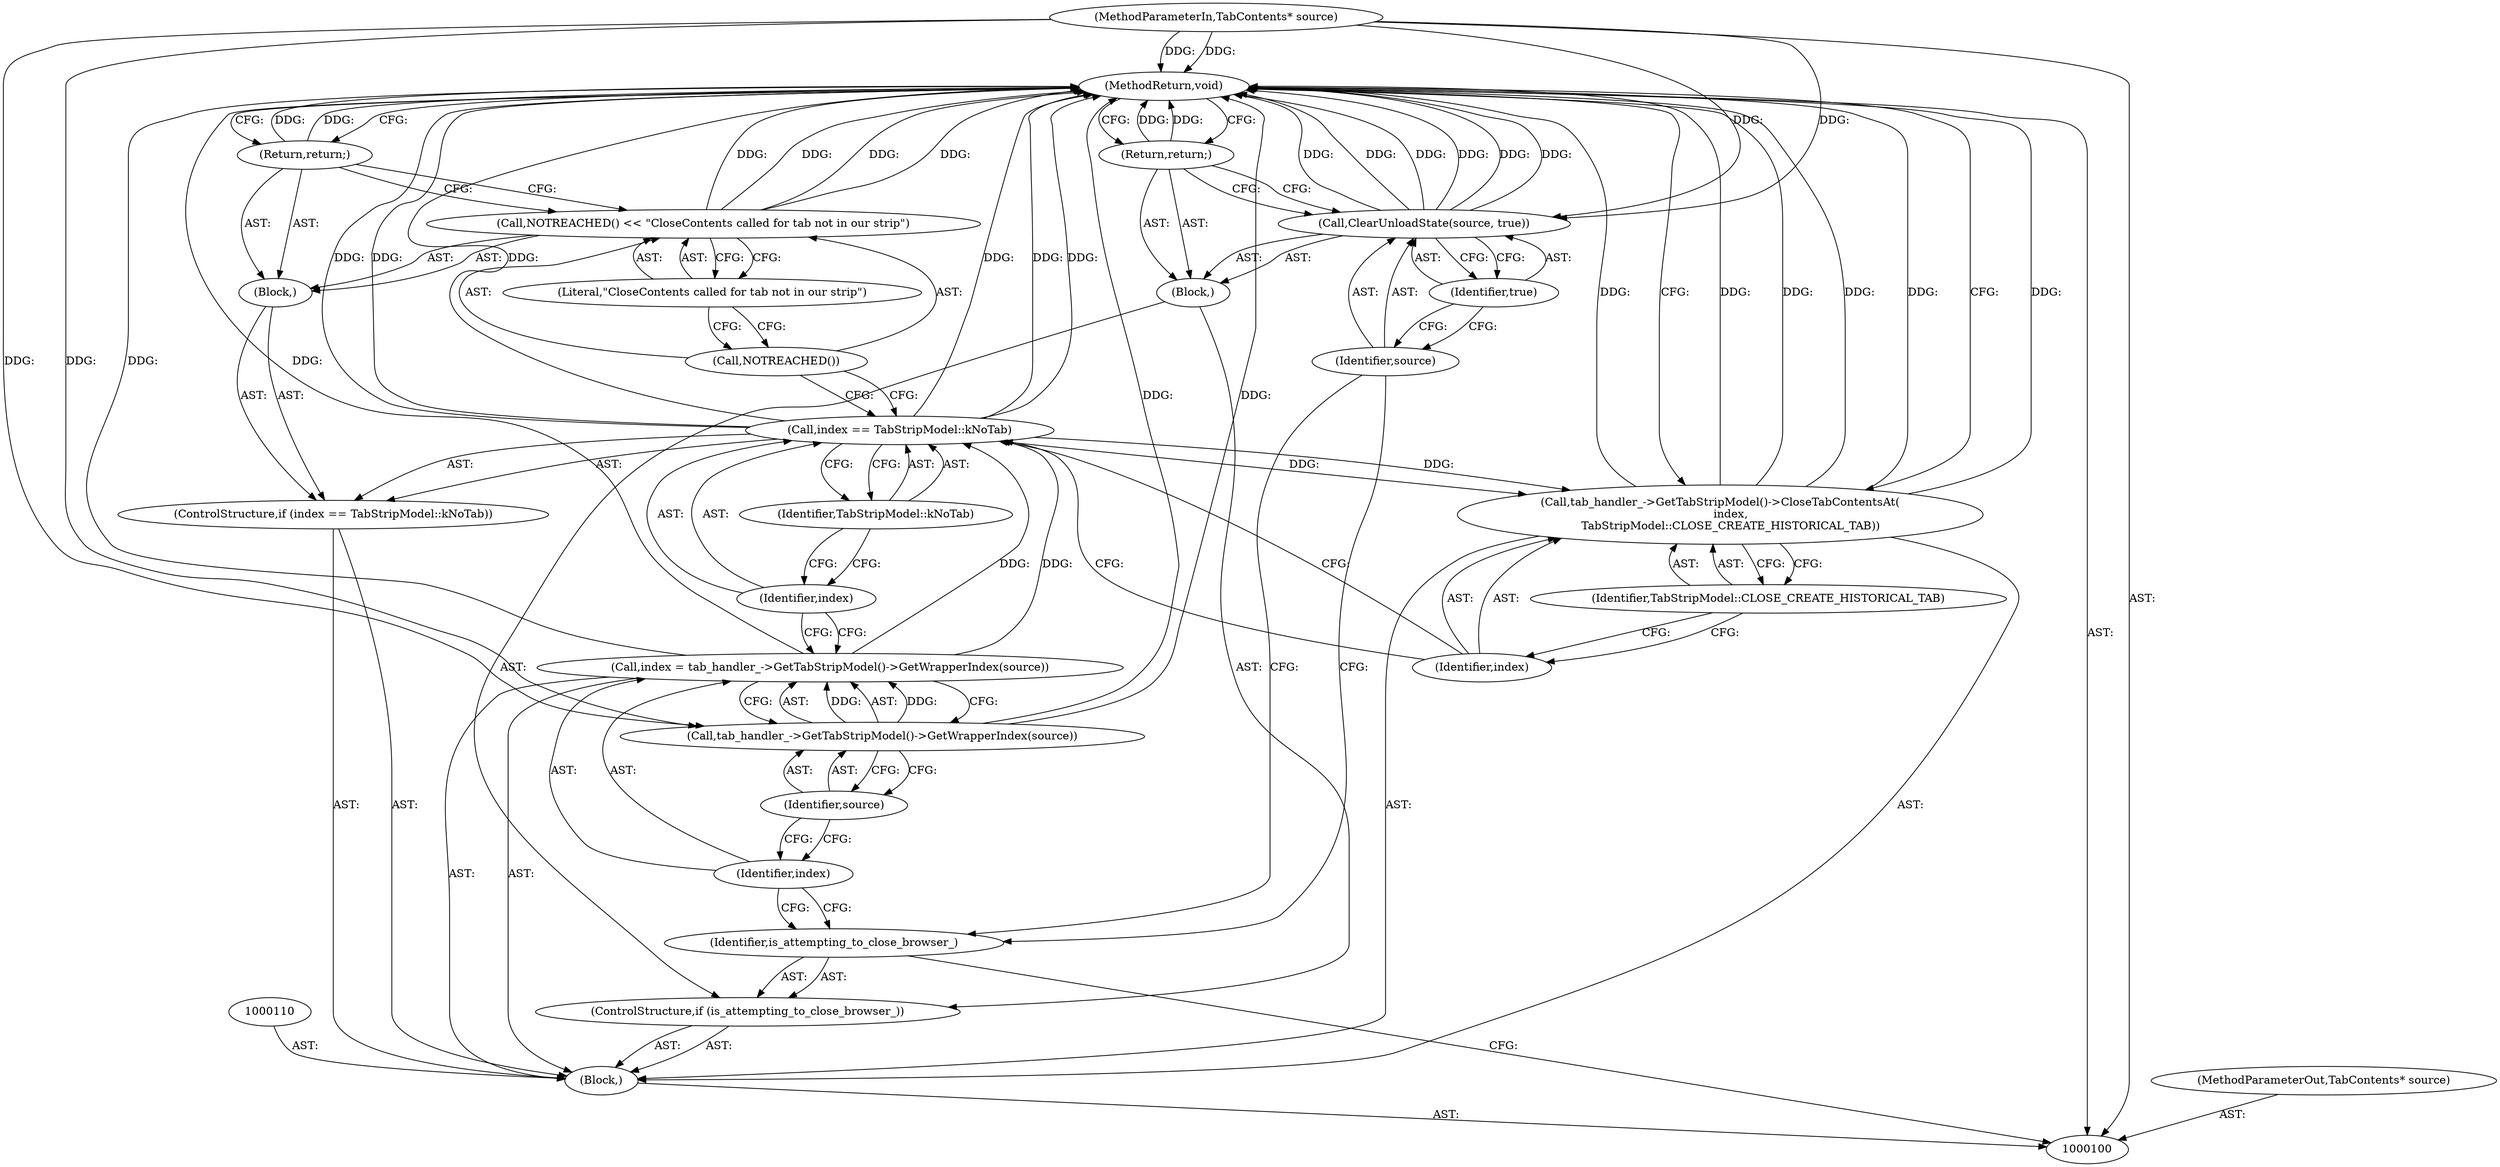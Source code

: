 digraph "0_Chrome_08f0d612f2a4039aaf6733d4e8d0a67614941378_0" {
"1000127" [label="(MethodReturn,void)"];
"1000101" [label="(MethodParameterIn,TabContents* source)"];
"1000166" [label="(MethodParameterOut,TabContents* source)"];
"1000102" [label="(Block,)"];
"1000123" [label="(Return,return;)"];
"1000124" [label="(Call,tab_handler_->GetTabStripModel()->CloseTabContentsAt(\n      index,\n      TabStripModel::CLOSE_CREATE_HISTORICAL_TAB))"];
"1000125" [label="(Identifier,index)"];
"1000126" [label="(Identifier,TabStripModel::CLOSE_CREATE_HISTORICAL_TAB)"];
"1000103" [label="(ControlStructure,if (is_attempting_to_close_browser_))"];
"1000105" [label="(Block,)"];
"1000104" [label="(Identifier,is_attempting_to_close_browser_)"];
"1000107" [label="(Identifier,source)"];
"1000108" [label="(Identifier,true)"];
"1000106" [label="(Call,ClearUnloadState(source, true))"];
"1000109" [label="(Return,return;)"];
"1000113" [label="(Call,tab_handler_->GetTabStripModel()->GetWrapperIndex(source))"];
"1000111" [label="(Call,index = tab_handler_->GetTabStripModel()->GetWrapperIndex(source))"];
"1000112" [label="(Identifier,index)"];
"1000114" [label="(Identifier,source)"];
"1000118" [label="(Identifier,TabStripModel::kNoTab)"];
"1000115" [label="(ControlStructure,if (index == TabStripModel::kNoTab))"];
"1000119" [label="(Block,)"];
"1000116" [label="(Call,index == TabStripModel::kNoTab)"];
"1000117" [label="(Identifier,index)"];
"1000122" [label="(Literal,\"CloseContents called for tab not in our strip\")"];
"1000120" [label="(Call,NOTREACHED() << \"CloseContents called for tab not in our strip\")"];
"1000121" [label="(Call,NOTREACHED())"];
"1000127" -> "1000100"  [label="AST: "];
"1000127" -> "1000109"  [label="CFG: "];
"1000127" -> "1000123"  [label="CFG: "];
"1000127" -> "1000124"  [label="CFG: "];
"1000116" -> "1000127"  [label="DDG: "];
"1000116" -> "1000127"  [label="DDG: "];
"1000116" -> "1000127"  [label="DDG: "];
"1000124" -> "1000127"  [label="DDG: "];
"1000124" -> "1000127"  [label="DDG: "];
"1000124" -> "1000127"  [label="DDG: "];
"1000106" -> "1000127"  [label="DDG: "];
"1000106" -> "1000127"  [label="DDG: "];
"1000106" -> "1000127"  [label="DDG: "];
"1000113" -> "1000127"  [label="DDG: "];
"1000120" -> "1000127"  [label="DDG: "];
"1000120" -> "1000127"  [label="DDG: "];
"1000111" -> "1000127"  [label="DDG: "];
"1000101" -> "1000127"  [label="DDG: "];
"1000109" -> "1000127"  [label="DDG: "];
"1000123" -> "1000127"  [label="DDG: "];
"1000101" -> "1000100"  [label="AST: "];
"1000101" -> "1000127"  [label="DDG: "];
"1000101" -> "1000106"  [label="DDG: "];
"1000101" -> "1000113"  [label="DDG: "];
"1000166" -> "1000100"  [label="AST: "];
"1000102" -> "1000100"  [label="AST: "];
"1000103" -> "1000102"  [label="AST: "];
"1000110" -> "1000102"  [label="AST: "];
"1000111" -> "1000102"  [label="AST: "];
"1000115" -> "1000102"  [label="AST: "];
"1000124" -> "1000102"  [label="AST: "];
"1000123" -> "1000119"  [label="AST: "];
"1000123" -> "1000120"  [label="CFG: "];
"1000127" -> "1000123"  [label="CFG: "];
"1000123" -> "1000127"  [label="DDG: "];
"1000124" -> "1000102"  [label="AST: "];
"1000124" -> "1000126"  [label="CFG: "];
"1000125" -> "1000124"  [label="AST: "];
"1000126" -> "1000124"  [label="AST: "];
"1000127" -> "1000124"  [label="CFG: "];
"1000124" -> "1000127"  [label="DDG: "];
"1000124" -> "1000127"  [label="DDG: "];
"1000124" -> "1000127"  [label="DDG: "];
"1000116" -> "1000124"  [label="DDG: "];
"1000125" -> "1000124"  [label="AST: "];
"1000125" -> "1000116"  [label="CFG: "];
"1000126" -> "1000125"  [label="CFG: "];
"1000126" -> "1000124"  [label="AST: "];
"1000126" -> "1000125"  [label="CFG: "];
"1000124" -> "1000126"  [label="CFG: "];
"1000103" -> "1000102"  [label="AST: "];
"1000104" -> "1000103"  [label="AST: "];
"1000105" -> "1000103"  [label="AST: "];
"1000105" -> "1000103"  [label="AST: "];
"1000106" -> "1000105"  [label="AST: "];
"1000109" -> "1000105"  [label="AST: "];
"1000104" -> "1000103"  [label="AST: "];
"1000104" -> "1000100"  [label="CFG: "];
"1000107" -> "1000104"  [label="CFG: "];
"1000112" -> "1000104"  [label="CFG: "];
"1000107" -> "1000106"  [label="AST: "];
"1000107" -> "1000104"  [label="CFG: "];
"1000108" -> "1000107"  [label="CFG: "];
"1000108" -> "1000106"  [label="AST: "];
"1000108" -> "1000107"  [label="CFG: "];
"1000106" -> "1000108"  [label="CFG: "];
"1000106" -> "1000105"  [label="AST: "];
"1000106" -> "1000108"  [label="CFG: "];
"1000107" -> "1000106"  [label="AST: "];
"1000108" -> "1000106"  [label="AST: "];
"1000109" -> "1000106"  [label="CFG: "];
"1000106" -> "1000127"  [label="DDG: "];
"1000106" -> "1000127"  [label="DDG: "];
"1000106" -> "1000127"  [label="DDG: "];
"1000101" -> "1000106"  [label="DDG: "];
"1000109" -> "1000105"  [label="AST: "];
"1000109" -> "1000106"  [label="CFG: "];
"1000127" -> "1000109"  [label="CFG: "];
"1000109" -> "1000127"  [label="DDG: "];
"1000113" -> "1000111"  [label="AST: "];
"1000113" -> "1000114"  [label="CFG: "];
"1000114" -> "1000113"  [label="AST: "];
"1000111" -> "1000113"  [label="CFG: "];
"1000113" -> "1000127"  [label="DDG: "];
"1000113" -> "1000111"  [label="DDG: "];
"1000101" -> "1000113"  [label="DDG: "];
"1000111" -> "1000102"  [label="AST: "];
"1000111" -> "1000113"  [label="CFG: "];
"1000112" -> "1000111"  [label="AST: "];
"1000113" -> "1000111"  [label="AST: "];
"1000117" -> "1000111"  [label="CFG: "];
"1000111" -> "1000127"  [label="DDG: "];
"1000113" -> "1000111"  [label="DDG: "];
"1000111" -> "1000116"  [label="DDG: "];
"1000112" -> "1000111"  [label="AST: "];
"1000112" -> "1000104"  [label="CFG: "];
"1000114" -> "1000112"  [label="CFG: "];
"1000114" -> "1000113"  [label="AST: "];
"1000114" -> "1000112"  [label="CFG: "];
"1000113" -> "1000114"  [label="CFG: "];
"1000118" -> "1000116"  [label="AST: "];
"1000118" -> "1000117"  [label="CFG: "];
"1000116" -> "1000118"  [label="CFG: "];
"1000115" -> "1000102"  [label="AST: "];
"1000116" -> "1000115"  [label="AST: "];
"1000119" -> "1000115"  [label="AST: "];
"1000119" -> "1000115"  [label="AST: "];
"1000120" -> "1000119"  [label="AST: "];
"1000123" -> "1000119"  [label="AST: "];
"1000116" -> "1000115"  [label="AST: "];
"1000116" -> "1000118"  [label="CFG: "];
"1000117" -> "1000116"  [label="AST: "];
"1000118" -> "1000116"  [label="AST: "];
"1000121" -> "1000116"  [label="CFG: "];
"1000125" -> "1000116"  [label="CFG: "];
"1000116" -> "1000127"  [label="DDG: "];
"1000116" -> "1000127"  [label="DDG: "];
"1000116" -> "1000127"  [label="DDG: "];
"1000111" -> "1000116"  [label="DDG: "];
"1000116" -> "1000124"  [label="DDG: "];
"1000117" -> "1000116"  [label="AST: "];
"1000117" -> "1000111"  [label="CFG: "];
"1000118" -> "1000117"  [label="CFG: "];
"1000122" -> "1000120"  [label="AST: "];
"1000122" -> "1000121"  [label="CFG: "];
"1000120" -> "1000122"  [label="CFG: "];
"1000120" -> "1000119"  [label="AST: "];
"1000120" -> "1000122"  [label="CFG: "];
"1000121" -> "1000120"  [label="AST: "];
"1000122" -> "1000120"  [label="AST: "];
"1000123" -> "1000120"  [label="CFG: "];
"1000120" -> "1000127"  [label="DDG: "];
"1000120" -> "1000127"  [label="DDG: "];
"1000121" -> "1000120"  [label="AST: "];
"1000121" -> "1000116"  [label="CFG: "];
"1000122" -> "1000121"  [label="CFG: "];
}
